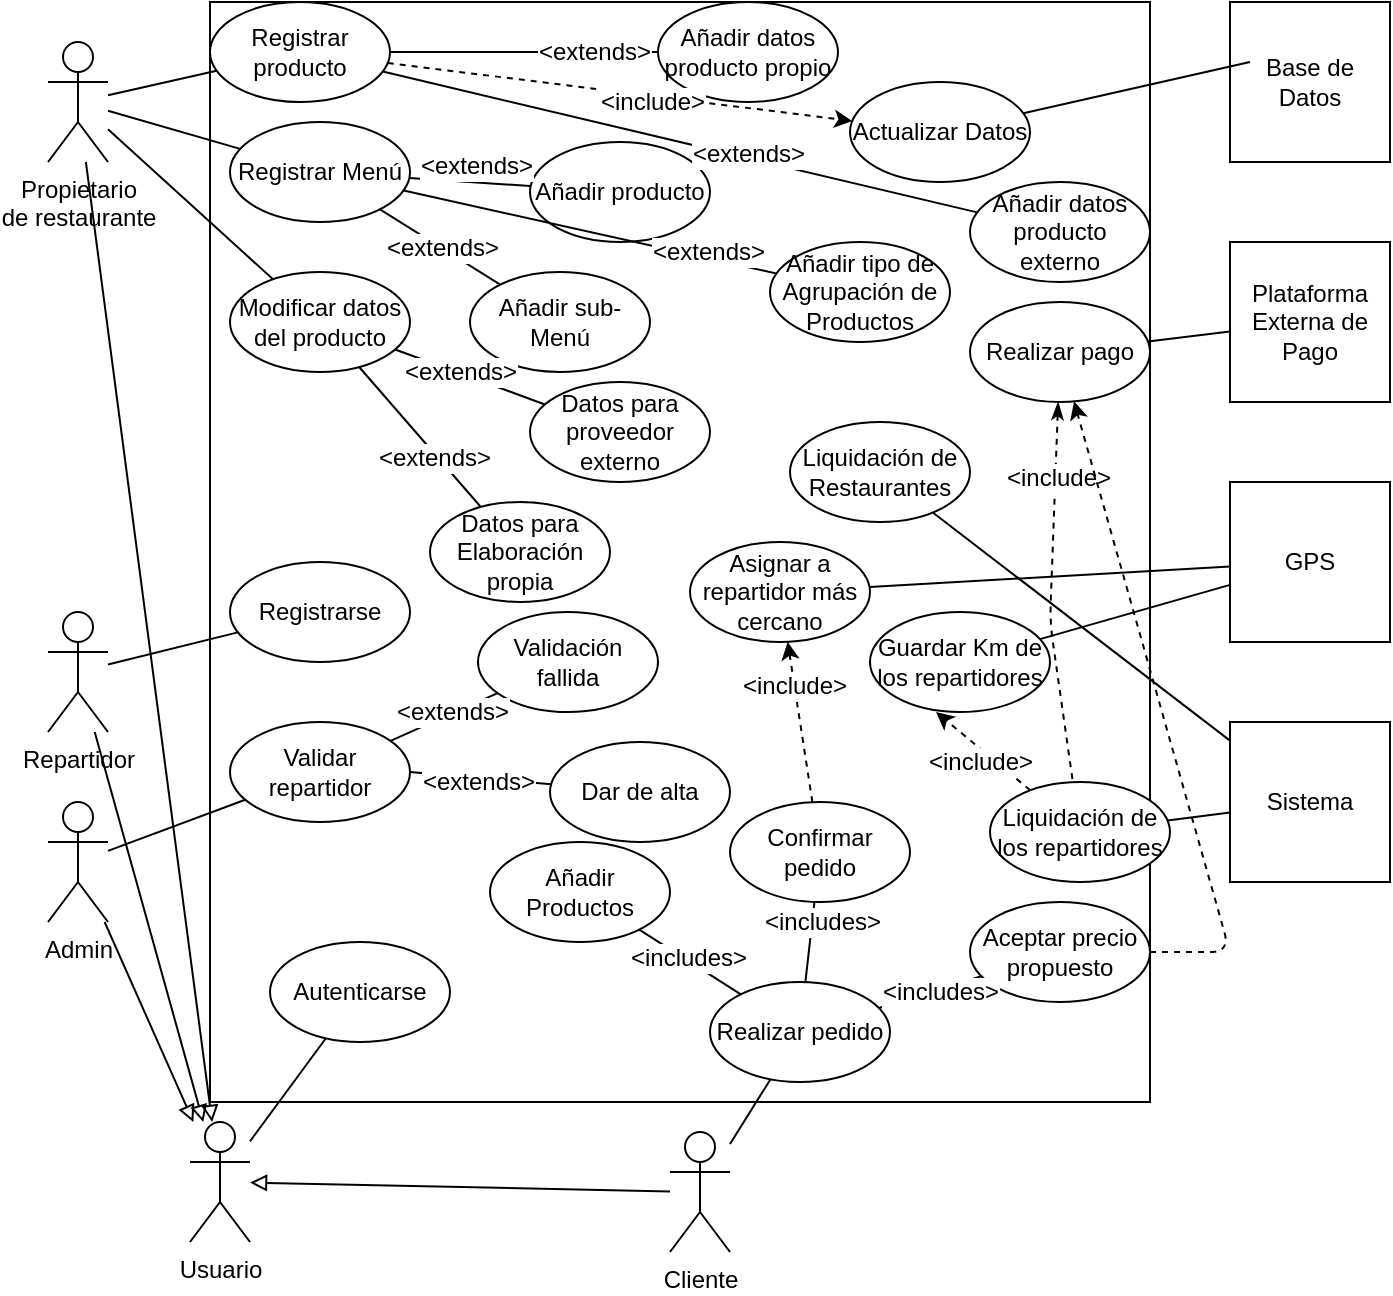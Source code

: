 <mxfile version="12.7.3" type="github">
  <diagram id="OBTY19V2pep727sq7JFN" name="Page-1">
    <mxGraphModel dx="1365" dy="774" grid="1" gridSize="10" guides="1" tooltips="1" connect="1" arrows="1" fold="1" page="1" pageScale="1" pageWidth="827" pageHeight="1169" math="0" shadow="0">
      <root>
        <mxCell id="0" />
        <mxCell id="1" parent="0" />
        <mxCell id="1PWrfDdkgmt_y7GgeJpY-1" value="Propietario &lt;br&gt;de restaurante" style="shape=umlActor;verticalLabelPosition=bottom;labelBackgroundColor=#ffffff;verticalAlign=top;html=1;outlineConnect=0;" parent="1" vertex="1">
          <mxGeometry x="109" y="40" width="30" height="60" as="geometry" />
        </mxCell>
        <mxCell id="1PWrfDdkgmt_y7GgeJpY-2" value="Cliente" style="shape=umlActor;verticalLabelPosition=bottom;labelBackgroundColor=#ffffff;verticalAlign=top;html=1;outlineConnect=0;" parent="1" vertex="1">
          <mxGeometry x="420" y="585" width="30" height="60" as="geometry" />
        </mxCell>
        <mxCell id="1PWrfDdkgmt_y7GgeJpY-3" value="Repartidor" style="shape=umlActor;verticalLabelPosition=bottom;labelBackgroundColor=#ffffff;verticalAlign=top;html=1;outlineConnect=0;" parent="1" vertex="1">
          <mxGeometry x="109" y="325" width="30" height="60" as="geometry" />
        </mxCell>
        <mxCell id="1PWrfDdkgmt_y7GgeJpY-4" value="Admin" style="shape=umlActor;verticalLabelPosition=bottom;labelBackgroundColor=#ffffff;verticalAlign=top;html=1;outlineConnect=0;" parent="1" vertex="1">
          <mxGeometry x="109" y="420" width="30" height="60" as="geometry" />
        </mxCell>
        <mxCell id="1PWrfDdkgmt_y7GgeJpY-8" value="" style="rounded=0;whiteSpace=wrap;html=1;" parent="1" vertex="1">
          <mxGeometry x="190" y="20" width="470" height="550" as="geometry" />
        </mxCell>
        <mxCell id="1PWrfDdkgmt_y7GgeJpY-9" value="Base de Datos" style="whiteSpace=wrap;html=1;aspect=fixed;" parent="1" vertex="1">
          <mxGeometry x="700" y="20" width="80" height="80" as="geometry" />
        </mxCell>
        <mxCell id="1PWrfDdkgmt_y7GgeJpY-11" value="Plataforma Externa de Pago" style="whiteSpace=wrap;html=1;aspect=fixed;" parent="1" vertex="1">
          <mxGeometry x="700" y="140" width="80" height="80" as="geometry" />
        </mxCell>
        <mxCell id="1PWrfDdkgmt_y7GgeJpY-12" value="Sistema" style="whiteSpace=wrap;html=1;aspect=fixed;" parent="1" vertex="1">
          <mxGeometry x="700" y="380" width="80" height="80" as="geometry" />
        </mxCell>
        <mxCell id="1PWrfDdkgmt_y7GgeJpY-13" value="Modificar datos del producto" style="ellipse;whiteSpace=wrap;html=1;" parent="1" vertex="1">
          <mxGeometry x="200" y="155" width="90" height="50" as="geometry" />
        </mxCell>
        <mxCell id="1PWrfDdkgmt_y7GgeJpY-18" value="Datos para proveedor externo" style="ellipse;whiteSpace=wrap;html=1;" parent="1" vertex="1">
          <mxGeometry x="350" y="210" width="90" height="50" as="geometry" />
        </mxCell>
        <mxCell id="1PWrfDdkgmt_y7GgeJpY-19" value="Datos para Elaboración propia" style="ellipse;whiteSpace=wrap;html=1;" parent="1" vertex="1">
          <mxGeometry x="300" y="270" width="90" height="50" as="geometry" />
        </mxCell>
        <mxCell id="1PWrfDdkgmt_y7GgeJpY-22" value="Confirmar pedido" style="ellipse;whiteSpace=wrap;html=1;" parent="1" vertex="1">
          <mxGeometry x="450" y="420" width="90" height="50" as="geometry" />
        </mxCell>
        <mxCell id="1PWrfDdkgmt_y7GgeJpY-23" value="Asignar a repartidor más cercano" style="ellipse;whiteSpace=wrap;html=1;" parent="1" vertex="1">
          <mxGeometry x="430" y="290" width="90" height="50" as="geometry" />
        </mxCell>
        <mxCell id="1PWrfDdkgmt_y7GgeJpY-24" value="Realizar pedido" style="ellipse;whiteSpace=wrap;html=1;" parent="1" vertex="1">
          <mxGeometry x="440" y="510" width="90" height="50" as="geometry" />
        </mxCell>
        <mxCell id="1PWrfDdkgmt_y7GgeJpY-27" value="Realizar pago" style="ellipse;whiteSpace=wrap;html=1;" parent="1" vertex="1">
          <mxGeometry x="570" y="170" width="90" height="50" as="geometry" />
        </mxCell>
        <mxCell id="1PWrfDdkgmt_y7GgeJpY-28" value="Aceptar precio propuesto" style="ellipse;whiteSpace=wrap;html=1;" parent="1" vertex="1">
          <mxGeometry x="570" y="470" width="90" height="50" as="geometry" />
        </mxCell>
        <mxCell id="1PWrfDdkgmt_y7GgeJpY-29" value="Registrarse" style="ellipse;whiteSpace=wrap;html=1;" parent="1" vertex="1">
          <mxGeometry x="200" y="300" width="90" height="50" as="geometry" />
        </mxCell>
        <mxCell id="1PWrfDdkgmt_y7GgeJpY-30" value="Dar de alta" style="ellipse;whiteSpace=wrap;html=1;" parent="1" vertex="1">
          <mxGeometry x="360" y="390" width="90" height="50" as="geometry" />
        </mxCell>
        <mxCell id="1PWrfDdkgmt_y7GgeJpY-31" value="Validar repartidor" style="ellipse;whiteSpace=wrap;html=1;" parent="1" vertex="1">
          <mxGeometry x="200" y="380" width="90" height="50" as="geometry" />
        </mxCell>
        <mxCell id="1PWrfDdkgmt_y7GgeJpY-32" value="Validación fallida" style="ellipse;whiteSpace=wrap;html=1;" parent="1" vertex="1">
          <mxGeometry x="324" y="325" width="90" height="50" as="geometry" />
        </mxCell>
        <mxCell id="1PWrfDdkgmt_y7GgeJpY-33" value="Registrar Menú" style="ellipse;whiteSpace=wrap;html=1;" parent="1" vertex="1">
          <mxGeometry x="200" y="80" width="90" height="50" as="geometry" />
        </mxCell>
        <mxCell id="1PWrfDdkgmt_y7GgeJpY-34" value="Añadir Productos" style="ellipse;whiteSpace=wrap;html=1;" parent="1" vertex="1">
          <mxGeometry x="330" y="440" width="90" height="50" as="geometry" />
        </mxCell>
        <mxCell id="1PWrfDdkgmt_y7GgeJpY-35" value="Añadir tipo de Agrupación de Productos" style="ellipse;whiteSpace=wrap;html=1;" parent="1" vertex="1">
          <mxGeometry x="470" y="140" width="90" height="50" as="geometry" />
        </mxCell>
        <mxCell id="1PWrfDdkgmt_y7GgeJpY-36" value="Añadir sub-Menú" style="ellipse;whiteSpace=wrap;html=1;" parent="1" vertex="1">
          <mxGeometry x="320" y="155" width="90" height="50" as="geometry" />
        </mxCell>
        <mxCell id="1PWrfDdkgmt_y7GgeJpY-37" value="Añadir producto" style="ellipse;whiteSpace=wrap;html=1;" parent="1" vertex="1">
          <mxGeometry x="350" y="90" width="90" height="50" as="geometry" />
        </mxCell>
        <mxCell id="1PWrfDdkgmt_y7GgeJpY-38" value="Registrar producto" style="ellipse;whiteSpace=wrap;html=1;" parent="1" vertex="1">
          <mxGeometry x="190" y="20" width="90" height="50" as="geometry" />
        </mxCell>
        <mxCell id="1PWrfDdkgmt_y7GgeJpY-39" value="GPS" style="whiteSpace=wrap;html=1;aspect=fixed;" parent="1" vertex="1">
          <mxGeometry x="700" y="260" width="80" height="80" as="geometry" />
        </mxCell>
        <mxCell id="1PWrfDdkgmt_y7GgeJpY-41" value="Guardar Km de los repartidores" style="ellipse;whiteSpace=wrap;html=1;" parent="1" vertex="1">
          <mxGeometry x="520" y="325" width="90" height="50" as="geometry" />
        </mxCell>
        <mxCell id="1PWrfDdkgmt_y7GgeJpY-42" value="Liquidación de los repartidores" style="ellipse;whiteSpace=wrap;html=1;" parent="1" vertex="1">
          <mxGeometry x="580" y="410" width="90" height="50" as="geometry" />
        </mxCell>
        <mxCell id="1PWrfDdkgmt_y7GgeJpY-47" value="Actualizar Datos" style="ellipse;whiteSpace=wrap;html=1;" parent="1" vertex="1">
          <mxGeometry x="510" y="60" width="90" height="50" as="geometry" />
        </mxCell>
        <mxCell id="1PWrfDdkgmt_y7GgeJpY-50" value="" style="endArrow=none;html=1;endFill=0;" parent="1" source="1PWrfDdkgmt_y7GgeJpY-13" target="1PWrfDdkgmt_y7GgeJpY-19" edge="1">
          <mxGeometry width="50" height="50" relative="1" as="geometry">
            <mxPoint x="280" y="210" as="sourcePoint" />
            <mxPoint x="490" y="250" as="targetPoint" />
          </mxGeometry>
        </mxCell>
        <mxCell id="QZLc6Dcv_7mxusPoxPZv-28" value="&amp;lt;extends&amp;gt;" style="text;html=1;align=center;verticalAlign=middle;resizable=0;points=[];labelBackgroundColor=#ffffff;" vertex="1" connectable="0" parent="1PWrfDdkgmt_y7GgeJpY-50">
          <mxGeometry x="0.263" y="-2" relative="1" as="geometry">
            <mxPoint as="offset" />
          </mxGeometry>
        </mxCell>
        <mxCell id="1PWrfDdkgmt_y7GgeJpY-51" value="" style="endArrow=none;html=1;endFill=0;" parent="1" source="1PWrfDdkgmt_y7GgeJpY-13" target="1PWrfDdkgmt_y7GgeJpY-18" edge="1">
          <mxGeometry width="50" height="50" relative="1" as="geometry">
            <mxPoint x="289.099" y="260.021" as="sourcePoint" />
            <mxPoint x="490" y="250" as="targetPoint" />
          </mxGeometry>
        </mxCell>
        <mxCell id="QZLc6Dcv_7mxusPoxPZv-29" value="&amp;lt;extends&amp;gt;" style="text;html=1;align=center;verticalAlign=middle;resizable=0;points=[];labelBackgroundColor=#ffffff;" vertex="1" connectable="0" parent="1PWrfDdkgmt_y7GgeJpY-51">
          <mxGeometry x="0.507" y="1" relative="1" as="geometry">
            <mxPoint x="-24.58" y="-8.82" as="offset" />
          </mxGeometry>
        </mxCell>
        <mxCell id="1PWrfDdkgmt_y7GgeJpY-52" value="" style="endArrow=none;html=1;endFill=0;" parent="1" source="1PWrfDdkgmt_y7GgeJpY-1" target="1PWrfDdkgmt_y7GgeJpY-13" edge="1">
          <mxGeometry width="50" height="50" relative="1" as="geometry">
            <mxPoint x="440" y="300" as="sourcePoint" />
            <mxPoint x="490" y="250" as="targetPoint" />
          </mxGeometry>
        </mxCell>
        <mxCell id="1PWrfDdkgmt_y7GgeJpY-55" value="" style="endArrow=none;html=1;exitX=0.125;exitY=0.375;exitDx=0;exitDy=0;exitPerimeter=0;endFill=0;" parent="1" source="1PWrfDdkgmt_y7GgeJpY-9" target="1PWrfDdkgmt_y7GgeJpY-47" edge="1">
          <mxGeometry width="50" height="50" relative="1" as="geometry">
            <mxPoint x="410" y="300" as="sourcePoint" />
            <mxPoint x="460" y="250" as="targetPoint" />
          </mxGeometry>
        </mxCell>
        <mxCell id="1PWrfDdkgmt_y7GgeJpY-59" value="Añadir datos producto propio" style="ellipse;whiteSpace=wrap;html=1;" parent="1" vertex="1">
          <mxGeometry x="414" y="20" width="90" height="50" as="geometry" />
        </mxCell>
        <mxCell id="1PWrfDdkgmt_y7GgeJpY-60" value="Añadir datos producto externo" style="ellipse;whiteSpace=wrap;html=1;" parent="1" vertex="1">
          <mxGeometry x="570" y="110" width="90" height="50" as="geometry" />
        </mxCell>
        <mxCell id="1PWrfDdkgmt_y7GgeJpY-61" value="" style="endArrow=none;html=1;endFill=0;" parent="1" source="1PWrfDdkgmt_y7GgeJpY-38" target="1PWrfDdkgmt_y7GgeJpY-59" edge="1">
          <mxGeometry width="50" height="50" relative="1" as="geometry">
            <mxPoint x="410" y="300" as="sourcePoint" />
            <mxPoint x="460" y="250" as="targetPoint" />
          </mxGeometry>
        </mxCell>
        <mxCell id="QZLc6Dcv_7mxusPoxPZv-7" value="&amp;lt;extends&amp;gt;" style="text;html=1;align=center;verticalAlign=middle;resizable=0;points=[];labelBackgroundColor=#ffffff;" vertex="1" connectable="0" parent="1PWrfDdkgmt_y7GgeJpY-61">
          <mxGeometry x="0.522" relative="1" as="geometry">
            <mxPoint as="offset" />
          </mxGeometry>
        </mxCell>
        <mxCell id="1PWrfDdkgmt_y7GgeJpY-62" value="" style="endArrow=none;html=1;endFill=0;" parent="1" source="1PWrfDdkgmt_y7GgeJpY-38" target="1PWrfDdkgmt_y7GgeJpY-60" edge="1">
          <mxGeometry width="50" height="50" relative="1" as="geometry">
            <mxPoint x="410" y="300" as="sourcePoint" />
            <mxPoint x="460" y="250" as="targetPoint" />
          </mxGeometry>
        </mxCell>
        <mxCell id="QZLc6Dcv_7mxusPoxPZv-8" value="&amp;lt;extends&amp;gt;" style="text;html=1;align=center;verticalAlign=middle;resizable=0;points=[];labelBackgroundColor=#ffffff;" vertex="1" connectable="0" parent="1PWrfDdkgmt_y7GgeJpY-62">
          <mxGeometry x="0.223" y="2" relative="1" as="geometry">
            <mxPoint as="offset" />
          </mxGeometry>
        </mxCell>
        <mxCell id="1PWrfDdkgmt_y7GgeJpY-63" value="" style="endArrow=none;html=1;endFill=0;" parent="1" source="1PWrfDdkgmt_y7GgeJpY-1" target="1PWrfDdkgmt_y7GgeJpY-38" edge="1">
          <mxGeometry width="50" height="50" relative="1" as="geometry">
            <mxPoint x="410" y="300" as="sourcePoint" />
            <mxPoint x="460" y="250" as="targetPoint" />
          </mxGeometry>
        </mxCell>
        <mxCell id="1PWrfDdkgmt_y7GgeJpY-64" value="" style="endArrow=none;html=1;endFill=0;" parent="1" source="1PWrfDdkgmt_y7GgeJpY-1" target="1PWrfDdkgmt_y7GgeJpY-33" edge="1">
          <mxGeometry width="50" height="50" relative="1" as="geometry">
            <mxPoint x="410" y="300" as="sourcePoint" />
            <mxPoint x="460" y="250" as="targetPoint" />
          </mxGeometry>
        </mxCell>
        <mxCell id="1PWrfDdkgmt_y7GgeJpY-65" value="" style="endArrow=none;html=1;endFill=0;" parent="1" source="1PWrfDdkgmt_y7GgeJpY-33" target="1PWrfDdkgmt_y7GgeJpY-36" edge="1">
          <mxGeometry width="50" height="50" relative="1" as="geometry">
            <mxPoint x="410" y="300" as="sourcePoint" />
            <mxPoint x="460" y="250" as="targetPoint" />
          </mxGeometry>
        </mxCell>
        <mxCell id="QZLc6Dcv_7mxusPoxPZv-32" value="&amp;lt;extends&amp;gt;" style="text;html=1;align=center;verticalAlign=middle;resizable=0;points=[];labelBackgroundColor=#ffffff;" vertex="1" connectable="0" parent="1PWrfDdkgmt_y7GgeJpY-65">
          <mxGeometry x="0.348" y="2" relative="1" as="geometry">
            <mxPoint x="-11.37" y="-5.04" as="offset" />
          </mxGeometry>
        </mxCell>
        <mxCell id="1PWrfDdkgmt_y7GgeJpY-66" value="" style="endArrow=none;html=1;endFill=0;" parent="1" source="1PWrfDdkgmt_y7GgeJpY-33" target="1PWrfDdkgmt_y7GgeJpY-37" edge="1">
          <mxGeometry width="50" height="50" relative="1" as="geometry">
            <mxPoint x="410" y="300" as="sourcePoint" />
            <mxPoint x="460" y="250" as="targetPoint" />
          </mxGeometry>
        </mxCell>
        <mxCell id="QZLc6Dcv_7mxusPoxPZv-30" value="&amp;lt;extends&amp;gt;" style="text;html=1;align=center;verticalAlign=middle;resizable=0;points=[];labelBackgroundColor=#ffffff;" vertex="1" connectable="0" parent="1PWrfDdkgmt_y7GgeJpY-66">
          <mxGeometry x="0.429" relative="1" as="geometry">
            <mxPoint x="-10.63" y="-9.04" as="offset" />
          </mxGeometry>
        </mxCell>
        <mxCell id="1PWrfDdkgmt_y7GgeJpY-67" value="" style="endArrow=none;html=1;endFill=0;" parent="1" source="1PWrfDdkgmt_y7GgeJpY-33" target="1PWrfDdkgmt_y7GgeJpY-35" edge="1">
          <mxGeometry width="50" height="50" relative="1" as="geometry">
            <mxPoint x="410" y="300" as="sourcePoint" />
            <mxPoint x="460" y="250" as="targetPoint" />
          </mxGeometry>
        </mxCell>
        <mxCell id="QZLc6Dcv_7mxusPoxPZv-31" value="&amp;lt;extends&amp;gt;" style="text;html=1;align=center;verticalAlign=middle;resizable=0;points=[];labelBackgroundColor=#ffffff;" vertex="1" connectable="0" parent="1PWrfDdkgmt_y7GgeJpY-67">
          <mxGeometry x="0.619" y="3" relative="1" as="geometry">
            <mxPoint as="offset" />
          </mxGeometry>
        </mxCell>
        <mxCell id="1PWrfDdkgmt_y7GgeJpY-68" value="" style="endArrow=none;html=1;endFill=0;" parent="1" source="1PWrfDdkgmt_y7GgeJpY-3" target="1PWrfDdkgmt_y7GgeJpY-29" edge="1">
          <mxGeometry width="50" height="50" relative="1" as="geometry">
            <mxPoint x="410" y="460" as="sourcePoint" />
            <mxPoint x="460" y="410" as="targetPoint" />
          </mxGeometry>
        </mxCell>
        <mxCell id="1PWrfDdkgmt_y7GgeJpY-69" value="" style="endArrow=none;html=1;endFill=0;" parent="1" source="1PWrfDdkgmt_y7GgeJpY-4" target="1PWrfDdkgmt_y7GgeJpY-31" edge="1">
          <mxGeometry width="50" height="50" relative="1" as="geometry">
            <mxPoint x="410" y="460" as="sourcePoint" />
            <mxPoint x="460" y="410" as="targetPoint" />
          </mxGeometry>
        </mxCell>
        <mxCell id="1PWrfDdkgmt_y7GgeJpY-70" value="" style="endArrow=none;html=1;exitX=1;exitY=0.5;exitDx=0;exitDy=0;endFill=0;" parent="1" source="1PWrfDdkgmt_y7GgeJpY-31" target="1PWrfDdkgmt_y7GgeJpY-30" edge="1">
          <mxGeometry width="50" height="50" relative="1" as="geometry">
            <mxPoint x="410" y="460" as="sourcePoint" />
            <mxPoint x="460" y="410" as="targetPoint" />
          </mxGeometry>
        </mxCell>
        <mxCell id="QZLc6Dcv_7mxusPoxPZv-24" value="&amp;lt;extends&amp;gt;" style="text;html=1;align=center;verticalAlign=middle;resizable=0;points=[];labelBackgroundColor=#ffffff;" vertex="1" connectable="0" parent="1PWrfDdkgmt_y7GgeJpY-70">
          <mxGeometry x="0.36" relative="1" as="geometry">
            <mxPoint x="-13.82" y="0.84" as="offset" />
          </mxGeometry>
        </mxCell>
        <mxCell id="1PWrfDdkgmt_y7GgeJpY-71" value="" style="endArrow=none;html=1;endFill=0;" parent="1" source="1PWrfDdkgmt_y7GgeJpY-31" target="1PWrfDdkgmt_y7GgeJpY-32" edge="1">
          <mxGeometry width="50" height="50" relative="1" as="geometry">
            <mxPoint x="410" y="460" as="sourcePoint" />
            <mxPoint x="460" y="410" as="targetPoint" />
          </mxGeometry>
        </mxCell>
        <mxCell id="QZLc6Dcv_7mxusPoxPZv-23" value="&amp;lt;extends&amp;gt;" style="text;html=1;align=center;verticalAlign=middle;resizable=0;points=[];labelBackgroundColor=#ffffff;" vertex="1" connectable="0" parent="1PWrfDdkgmt_y7GgeJpY-71">
          <mxGeometry x="0.477" y="2" relative="1" as="geometry">
            <mxPoint x="-8.67" y="4.86" as="offset" />
          </mxGeometry>
        </mxCell>
        <mxCell id="1PWrfDdkgmt_y7GgeJpY-73" value="" style="endArrow=none;html=1;endFill=0;" parent="1" source="1PWrfDdkgmt_y7GgeJpY-24" target="1PWrfDdkgmt_y7GgeJpY-34" edge="1">
          <mxGeometry width="50" height="50" relative="1" as="geometry">
            <mxPoint x="410" y="410" as="sourcePoint" />
            <mxPoint x="460" y="360" as="targetPoint" />
          </mxGeometry>
        </mxCell>
        <mxCell id="QZLc6Dcv_7mxusPoxPZv-27" value="&amp;lt;includes&amp;gt;" style="text;html=1;align=center;verticalAlign=middle;resizable=0;points=[];labelBackgroundColor=#ffffff;" vertex="1" connectable="0" parent="1PWrfDdkgmt_y7GgeJpY-73">
          <mxGeometry x="-0.431" y="-1" relative="1" as="geometry">
            <mxPoint x="-12.49" y="-8.78" as="offset" />
          </mxGeometry>
        </mxCell>
        <mxCell id="1PWrfDdkgmt_y7GgeJpY-74" value="" style="endArrow=none;html=1;endFill=0;" parent="1" source="1PWrfDdkgmt_y7GgeJpY-24" target="1PWrfDdkgmt_y7GgeJpY-22" edge="1">
          <mxGeometry width="50" height="50" relative="1" as="geometry">
            <mxPoint x="410" y="410" as="sourcePoint" />
            <mxPoint x="460" y="360" as="targetPoint" />
          </mxGeometry>
        </mxCell>
        <mxCell id="QZLc6Dcv_7mxusPoxPZv-26" value="&amp;lt;includes&amp;gt;" style="text;html=1;align=center;verticalAlign=middle;resizable=0;points=[];labelBackgroundColor=#ffffff;" vertex="1" connectable="0" parent="1PWrfDdkgmt_y7GgeJpY-74">
          <mxGeometry x="-0.41" y="-1" relative="1" as="geometry">
            <mxPoint x="5.25" y="-18.17" as="offset" />
          </mxGeometry>
        </mxCell>
        <mxCell id="1PWrfDdkgmt_y7GgeJpY-75" value="" style="endArrow=none;html=1;endFill=0;" parent="1" source="1PWrfDdkgmt_y7GgeJpY-24" target="1PWrfDdkgmt_y7GgeJpY-28" edge="1">
          <mxGeometry width="50" height="50" relative="1" as="geometry">
            <mxPoint x="410" y="410" as="sourcePoint" />
            <mxPoint x="460" y="360" as="targetPoint" />
          </mxGeometry>
        </mxCell>
        <mxCell id="QZLc6Dcv_7mxusPoxPZv-25" value="&amp;lt;includes&amp;gt;" style="text;html=1;align=center;verticalAlign=middle;resizable=0;points=[];labelBackgroundColor=#ffffff;" vertex="1" connectable="0" parent="1PWrfDdkgmt_y7GgeJpY-75">
          <mxGeometry x="-0.708" y="-1" relative="1" as="geometry">
            <mxPoint x="22.47" y="-6.68" as="offset" />
          </mxGeometry>
        </mxCell>
        <mxCell id="1PWrfDdkgmt_y7GgeJpY-76" value="" style="endArrow=none;html=1;endFill=0;" parent="1" source="1PWrfDdkgmt_y7GgeJpY-39" target="1PWrfDdkgmt_y7GgeJpY-23" edge="1">
          <mxGeometry width="50" height="50" relative="1" as="geometry">
            <mxPoint x="410" y="350" as="sourcePoint" />
            <mxPoint x="460" y="300" as="targetPoint" />
          </mxGeometry>
        </mxCell>
        <mxCell id="1PWrfDdkgmt_y7GgeJpY-77" value="" style="endArrow=none;html=1;endFill=0;" parent="1" source="1PWrfDdkgmt_y7GgeJpY-39" target="1PWrfDdkgmt_y7GgeJpY-41" edge="1">
          <mxGeometry width="50" height="50" relative="1" as="geometry">
            <mxPoint x="410" y="350" as="sourcePoint" />
            <mxPoint x="460" y="300" as="targetPoint" />
          </mxGeometry>
        </mxCell>
        <mxCell id="1PWrfDdkgmt_y7GgeJpY-78" value="" style="endArrow=none;html=1;endFill=0;" parent="1" source="1PWrfDdkgmt_y7GgeJpY-12" target="1PWrfDdkgmt_y7GgeJpY-42" edge="1">
          <mxGeometry width="50" height="50" relative="1" as="geometry">
            <mxPoint x="410" y="350" as="sourcePoint" />
            <mxPoint x="460" y="300" as="targetPoint" />
          </mxGeometry>
        </mxCell>
        <mxCell id="1PWrfDdkgmt_y7GgeJpY-79" value="" style="endArrow=none;html=1;endFill=0;" parent="1" source="1PWrfDdkgmt_y7GgeJpY-11" target="1PWrfDdkgmt_y7GgeJpY-27" edge="1">
          <mxGeometry width="50" height="50" relative="1" as="geometry">
            <mxPoint x="410" y="350" as="sourcePoint" />
            <mxPoint x="460" y="300" as="targetPoint" />
          </mxGeometry>
        </mxCell>
        <mxCell id="QZLc6Dcv_7mxusPoxPZv-1" value="" style="endArrow=none;html=1;endFill=0;" edge="1" parent="1" source="1PWrfDdkgmt_y7GgeJpY-2" target="1PWrfDdkgmt_y7GgeJpY-24">
          <mxGeometry width="50" height="50" relative="1" as="geometry">
            <mxPoint x="390" y="420" as="sourcePoint" />
            <mxPoint x="440" y="370" as="targetPoint" />
          </mxGeometry>
        </mxCell>
        <mxCell id="QZLc6Dcv_7mxusPoxPZv-2" value="Usuario" style="shape=umlActor;verticalLabelPosition=bottom;labelBackgroundColor=#ffffff;verticalAlign=top;html=1;outlineConnect=0;" vertex="1" parent="1">
          <mxGeometry x="180" y="580" width="30" height="60" as="geometry" />
        </mxCell>
        <mxCell id="QZLc6Dcv_7mxusPoxPZv-3" value="Autenticarse" style="ellipse;whiteSpace=wrap;html=1;" vertex="1" parent="1">
          <mxGeometry x="220" y="490" width="90" height="50" as="geometry" />
        </mxCell>
        <mxCell id="QZLc6Dcv_7mxusPoxPZv-5" value="" style="endArrow=none;html=1;endFill=0;" edge="1" parent="1" source="QZLc6Dcv_7mxusPoxPZv-2" target="QZLc6Dcv_7mxusPoxPZv-3">
          <mxGeometry width="50" height="50" relative="1" as="geometry">
            <mxPoint x="390" y="420" as="sourcePoint" />
            <mxPoint x="440" y="370" as="targetPoint" />
          </mxGeometry>
        </mxCell>
        <mxCell id="QZLc6Dcv_7mxusPoxPZv-11" value="" style="endArrow=block;html=1;endFill=0;" edge="1" parent="1" source="1PWrfDdkgmt_y7GgeJpY-2" target="QZLc6Dcv_7mxusPoxPZv-2">
          <mxGeometry width="50" height="50" relative="1" as="geometry">
            <mxPoint x="390" y="400" as="sourcePoint" />
            <mxPoint x="440" y="350" as="targetPoint" />
          </mxGeometry>
        </mxCell>
        <mxCell id="QZLc6Dcv_7mxusPoxPZv-12" value="" style="endArrow=block;html=1;endFill=0;" edge="1" parent="1" source="1PWrfDdkgmt_y7GgeJpY-4" target="QZLc6Dcv_7mxusPoxPZv-2">
          <mxGeometry width="50" height="50" relative="1" as="geometry">
            <mxPoint x="390" y="400" as="sourcePoint" />
            <mxPoint x="440" y="350" as="targetPoint" />
          </mxGeometry>
        </mxCell>
        <mxCell id="QZLc6Dcv_7mxusPoxPZv-13" value="" style="endArrow=block;html=1;endFill=0;" edge="1" parent="1" source="1PWrfDdkgmt_y7GgeJpY-3" target="QZLc6Dcv_7mxusPoxPZv-2">
          <mxGeometry width="50" height="50" relative="1" as="geometry">
            <mxPoint x="390" y="400" as="sourcePoint" />
            <mxPoint x="440" y="350" as="targetPoint" />
          </mxGeometry>
        </mxCell>
        <mxCell id="QZLc6Dcv_7mxusPoxPZv-14" value="" style="endArrow=block;html=1;endFill=0;" edge="1" parent="1" source="1PWrfDdkgmt_y7GgeJpY-1" target="QZLc6Dcv_7mxusPoxPZv-2">
          <mxGeometry width="50" height="50" relative="1" as="geometry">
            <mxPoint x="390" y="400" as="sourcePoint" />
            <mxPoint x="440" y="350" as="targetPoint" />
          </mxGeometry>
        </mxCell>
        <mxCell id="QZLc6Dcv_7mxusPoxPZv-15" value="" style="endArrow=classic;dashed=1;html=1;endFill=1;" edge="1" parent="1" source="1PWrfDdkgmt_y7GgeJpY-22" target="1PWrfDdkgmt_y7GgeJpY-23">
          <mxGeometry width="50" height="50" relative="1" as="geometry">
            <mxPoint x="390" y="400" as="sourcePoint" />
            <mxPoint x="440" y="350" as="targetPoint" />
          </mxGeometry>
        </mxCell>
        <mxCell id="QZLc6Dcv_7mxusPoxPZv-16" value="&amp;lt;include&amp;gt;" style="text;html=1;align=center;verticalAlign=middle;resizable=0;points=[];labelBackgroundColor=#ffffff;" vertex="1" connectable="0" parent="QZLc6Dcv_7mxusPoxPZv-15">
          <mxGeometry x="0.455" relative="1" as="geometry">
            <mxPoint as="offset" />
          </mxGeometry>
        </mxCell>
        <mxCell id="QZLc6Dcv_7mxusPoxPZv-17" value="" style="endArrow=classic;dashed=1;html=1;entryX=0.367;entryY=1;entryDx=0;entryDy=0;entryPerimeter=0;endFill=1;" edge="1" parent="1" source="1PWrfDdkgmt_y7GgeJpY-42" target="1PWrfDdkgmt_y7GgeJpY-41">
          <mxGeometry width="50" height="50" relative="1" as="geometry">
            <mxPoint x="390" y="400" as="sourcePoint" />
            <mxPoint x="440" y="350" as="targetPoint" />
          </mxGeometry>
        </mxCell>
        <mxCell id="QZLc6Dcv_7mxusPoxPZv-18" value="&amp;lt;include&amp;gt;" style="text;html=1;align=center;verticalAlign=middle;resizable=0;points=[];labelBackgroundColor=#ffffff;" vertex="1" connectable="0" parent="QZLc6Dcv_7mxusPoxPZv-17">
          <mxGeometry x="0.546" y="3" relative="1" as="geometry">
            <mxPoint x="12.84" y="13.55" as="offset" />
          </mxGeometry>
        </mxCell>
        <mxCell id="QZLc6Dcv_7mxusPoxPZv-19" value="" style="endArrow=none;dashed=1;html=1;endFill=0;startArrow=classicThin;startFill=1;" edge="1" parent="1" source="1PWrfDdkgmt_y7GgeJpY-27" target="1PWrfDdkgmt_y7GgeJpY-42">
          <mxGeometry width="50" height="50" relative="1" as="geometry">
            <mxPoint x="390" y="400" as="sourcePoint" />
            <mxPoint x="440" y="350" as="targetPoint" />
            <Array as="points">
              <mxPoint x="610" y="330" />
            </Array>
          </mxGeometry>
        </mxCell>
        <mxCell id="QZLc6Dcv_7mxusPoxPZv-20" value="&amp;lt;include&amp;gt;" style="text;html=1;align=center;verticalAlign=middle;resizable=0;points=[];labelBackgroundColor=#ffffff;" vertex="1" connectable="0" parent="QZLc6Dcv_7mxusPoxPZv-19">
          <mxGeometry x="-0.608" y="1" relative="1" as="geometry">
            <mxPoint as="offset" />
          </mxGeometry>
        </mxCell>
        <mxCell id="QZLc6Dcv_7mxusPoxPZv-21" value="" style="endArrow=classic;dashed=1;html=1;endFill=1;" edge="1" parent="1" source="1PWrfDdkgmt_y7GgeJpY-38" target="1PWrfDdkgmt_y7GgeJpY-47">
          <mxGeometry width="50" height="50" relative="1" as="geometry">
            <mxPoint x="390" y="400" as="sourcePoint" />
            <mxPoint x="440" y="350" as="targetPoint" />
          </mxGeometry>
        </mxCell>
        <mxCell id="QZLc6Dcv_7mxusPoxPZv-22" value="&amp;lt;include&amp;gt;" style="text;html=1;align=center;verticalAlign=middle;resizable=0;points=[];labelBackgroundColor=#ffffff;" vertex="1" connectable="0" parent="QZLc6Dcv_7mxusPoxPZv-21">
          <mxGeometry x="-0.331" relative="1" as="geometry">
            <mxPoint x="53.67" y="9.89" as="offset" />
          </mxGeometry>
        </mxCell>
        <mxCell id="QZLc6Dcv_7mxusPoxPZv-33" value="Liquidación de Restaurantes" style="ellipse;whiteSpace=wrap;html=1;" vertex="1" parent="1">
          <mxGeometry x="480" y="230" width="90" height="50" as="geometry" />
        </mxCell>
        <mxCell id="QZLc6Dcv_7mxusPoxPZv-34" value="" style="endArrow=none;html=1;endFill=0;" edge="1" parent="1" source="1PWrfDdkgmt_y7GgeJpY-12" target="QZLc6Dcv_7mxusPoxPZv-33">
          <mxGeometry width="50" height="50" relative="1" as="geometry">
            <mxPoint x="390" y="400" as="sourcePoint" />
            <mxPoint x="440" y="350" as="targetPoint" />
          </mxGeometry>
        </mxCell>
        <mxCell id="QZLc6Dcv_7mxusPoxPZv-36" value="" style="endArrow=classic;dashed=1;html=1;endFill=1;" edge="1" parent="1" source="1PWrfDdkgmt_y7GgeJpY-28" target="1PWrfDdkgmt_y7GgeJpY-27">
          <mxGeometry width="50" height="50" relative="1" as="geometry">
            <mxPoint x="390" y="400" as="sourcePoint" />
            <mxPoint x="440" y="350" as="targetPoint" />
            <Array as="points">
              <mxPoint x="700" y="495" />
            </Array>
          </mxGeometry>
        </mxCell>
      </root>
    </mxGraphModel>
  </diagram>
</mxfile>
